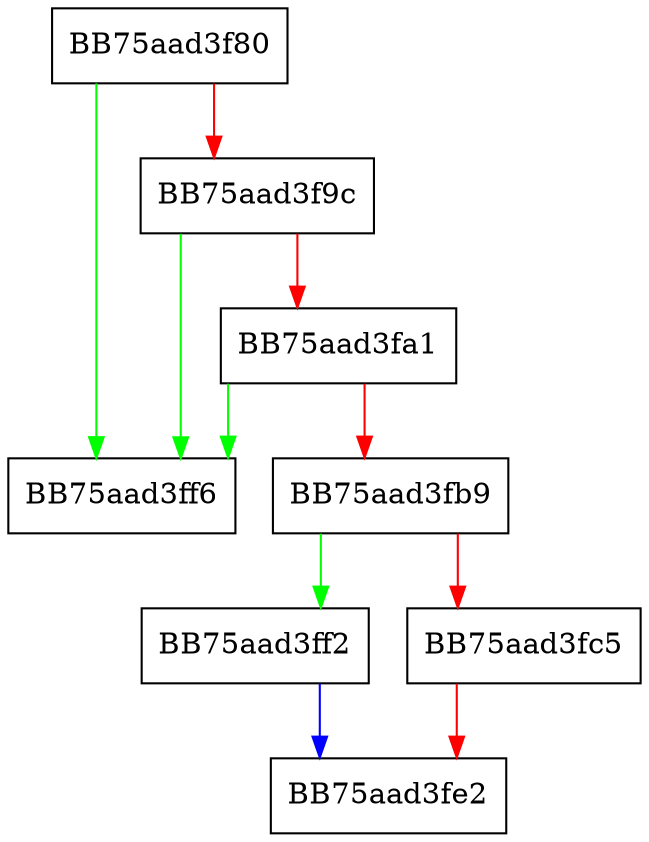 digraph match_capture {
  node [shape="box"];
  graph [splines=ortho];
  BB75aad3f80 -> BB75aad3ff6 [color="green"];
  BB75aad3f80 -> BB75aad3f9c [color="red"];
  BB75aad3f9c -> BB75aad3ff6 [color="green"];
  BB75aad3f9c -> BB75aad3fa1 [color="red"];
  BB75aad3fa1 -> BB75aad3ff6 [color="green"];
  BB75aad3fa1 -> BB75aad3fb9 [color="red"];
  BB75aad3fb9 -> BB75aad3ff2 [color="green"];
  BB75aad3fb9 -> BB75aad3fc5 [color="red"];
  BB75aad3fc5 -> BB75aad3fe2 [color="red"];
  BB75aad3ff2 -> BB75aad3fe2 [color="blue"];
}